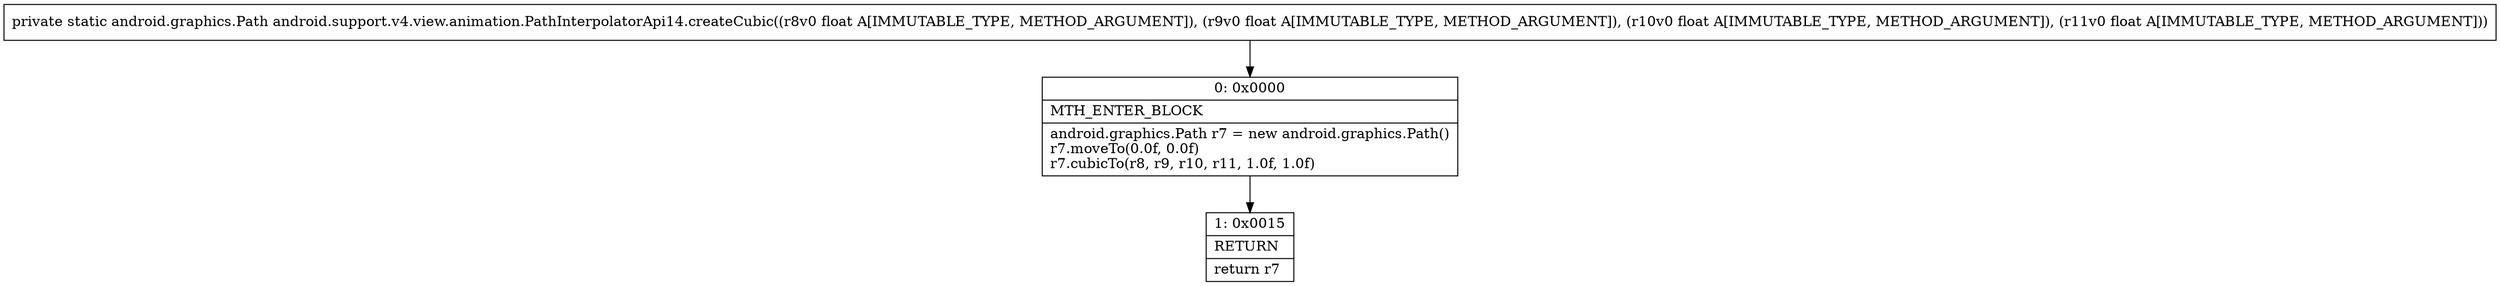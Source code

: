 digraph "CFG forandroid.support.v4.view.animation.PathInterpolatorApi14.createCubic(FFFF)Landroid\/graphics\/Path;" {
Node_0 [shape=record,label="{0\:\ 0x0000|MTH_ENTER_BLOCK\l|android.graphics.Path r7 = new android.graphics.Path()\lr7.moveTo(0.0f, 0.0f)\lr7.cubicTo(r8, r9, r10, r11, 1.0f, 1.0f)\l}"];
Node_1 [shape=record,label="{1\:\ 0x0015|RETURN\l|return r7\l}"];
MethodNode[shape=record,label="{private static android.graphics.Path android.support.v4.view.animation.PathInterpolatorApi14.createCubic((r8v0 float A[IMMUTABLE_TYPE, METHOD_ARGUMENT]), (r9v0 float A[IMMUTABLE_TYPE, METHOD_ARGUMENT]), (r10v0 float A[IMMUTABLE_TYPE, METHOD_ARGUMENT]), (r11v0 float A[IMMUTABLE_TYPE, METHOD_ARGUMENT])) }"];
MethodNode -> Node_0;
Node_0 -> Node_1;
}

